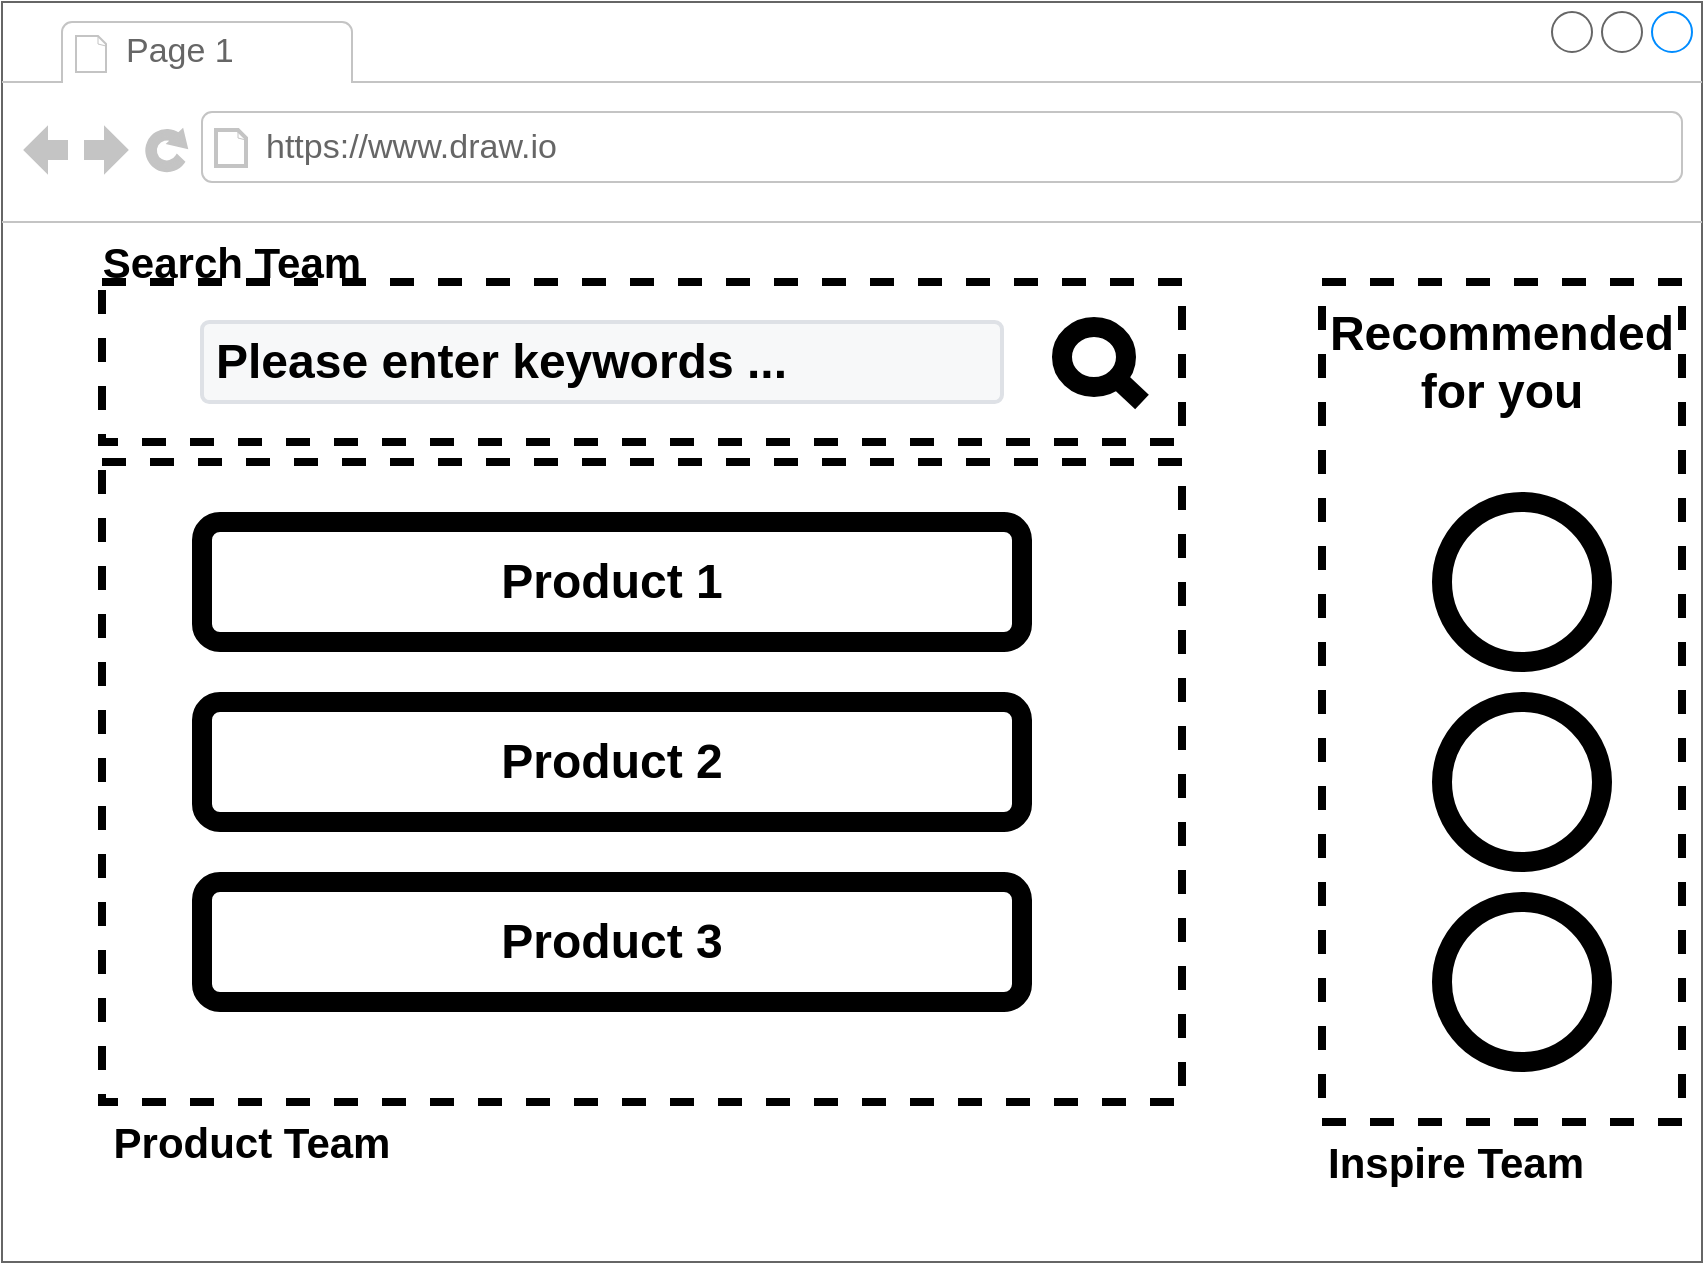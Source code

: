 <mxfile>
    <diagram id="B9imWvU3-mCyOA17thxm" name="Page-1">
        <mxGraphModel dx="1052" dy="804" grid="1" gridSize="10" guides="1" tooltips="1" connect="1" arrows="1" fold="1" page="1" pageScale="1" pageWidth="850" pageHeight="1100" math="0" shadow="0">
            <root>
                <mxCell id="0"/>
                <mxCell id="1" parent="0"/>
                <mxCell id="43" value="" style="group" vertex="1" connectable="0" parent="1">
                    <mxGeometry y="10" width="850" height="630" as="geometry"/>
                </mxCell>
                <mxCell id="24" value="" style="strokeWidth=1;shadow=0;dashed=0;align=center;html=1;shape=mxgraph.mockup.containers.browserWindow;rSize=0;strokeColor=#666666;strokeColor2=#008cff;strokeColor3=#c4c4c4;mainText=,;recursiveResize=0;" vertex="1" parent="43">
                    <mxGeometry width="850" height="630" as="geometry"/>
                </mxCell>
                <mxCell id="25" value="" style="rounded=0;whiteSpace=wrap;html=1;strokeWidth=4;dashed=1;fillColor=none;" vertex="1" parent="24">
                    <mxGeometry x="50" y="230" width="540" height="320" as="geometry"/>
                </mxCell>
                <mxCell id="26" value="" style="rounded=0;whiteSpace=wrap;html=1;strokeWidth=4;dashed=1;fillColor=none;" vertex="1" parent="24">
                    <mxGeometry x="50" y="140" width="540" height="80" as="geometry"/>
                </mxCell>
                <mxCell id="27" value="Page 1" style="strokeWidth=1;shadow=0;dashed=0;align=center;html=1;shape=mxgraph.mockup.containers.anchor;fontSize=17;fontColor=#666666;align=left;" vertex="1" parent="24">
                    <mxGeometry x="60" y="12" width="110" height="26" as="geometry"/>
                </mxCell>
                <mxCell id="28" value="https://www.draw.io" style="strokeWidth=1;shadow=0;dashed=0;align=center;html=1;shape=mxgraph.mockup.containers.anchor;rSize=0;fontSize=17;fontColor=#666666;align=left;" vertex="1" parent="24">
                    <mxGeometry x="130" y="60" width="250" height="26" as="geometry"/>
                </mxCell>
                <mxCell id="29" value="&lt;font color=&quot;#000000&quot;&gt;&lt;span style=&quot;font-size: 24px&quot;&gt;&lt;b&gt;Please enter keywords ...&lt;/b&gt;&lt;/span&gt;&lt;/font&gt;" style="rounded=1;arcSize=9;fillColor=#F7F8F9;align=left;spacingLeft=5;strokeColor=#DEE1E6;html=1;strokeWidth=2;fontSize=12" vertex="1" parent="24">
                    <mxGeometry x="100" y="160" width="400" height="40" as="geometry"/>
                </mxCell>
                <mxCell id="30" value="" style="html=1;verticalLabelPosition=bottom;align=center;labelBackgroundColor=#ffffff;verticalAlign=top;strokeWidth=10;shadow=0;dashed=0;shape=mxgraph.ios7.icons.looking_glass;" vertex="1" parent="24">
                    <mxGeometry x="530" y="162.5" width="40" height="37.5" as="geometry"/>
                </mxCell>
                <mxCell id="31" value="&lt;b&gt;&lt;font style=&quot;font-size: 24px&quot;&gt;Product 1&lt;/font&gt;&lt;/b&gt;" style="rounded=1;whiteSpace=wrap;html=1;strokeWidth=10;" vertex="1" parent="24">
                    <mxGeometry x="100" y="260" width="410" height="60" as="geometry"/>
                </mxCell>
                <mxCell id="32" value="&lt;span&gt;&lt;b&gt;&lt;font style=&quot;font-size: 24px&quot;&gt;Product 2&lt;/font&gt;&lt;/b&gt;&lt;/span&gt;" style="rounded=1;whiteSpace=wrap;html=1;strokeWidth=10;" vertex="1" parent="24">
                    <mxGeometry x="100" y="350" width="410" height="60" as="geometry"/>
                </mxCell>
                <mxCell id="33" value="&lt;span&gt;&lt;b&gt;&lt;font style=&quot;font-size: 24px&quot;&gt;Product 3&lt;/font&gt;&lt;/b&gt;&lt;/span&gt;" style="rounded=1;whiteSpace=wrap;html=1;strokeWidth=10;" vertex="1" parent="24">
                    <mxGeometry x="100" y="440" width="410" height="60" as="geometry"/>
                </mxCell>
                <mxCell id="34" value="" style="ellipse;whiteSpace=wrap;html=1;aspect=fixed;strokeWidth=10;" vertex="1" parent="24">
                    <mxGeometry x="720" y="250" width="80" height="80" as="geometry"/>
                </mxCell>
                <mxCell id="35" value="" style="ellipse;whiteSpace=wrap;html=1;aspect=fixed;strokeWidth=10;" vertex="1" parent="24">
                    <mxGeometry x="720" y="350" width="80" height="80" as="geometry"/>
                </mxCell>
                <mxCell id="36" value="" style="ellipse;whiteSpace=wrap;html=1;aspect=fixed;strokeWidth=10;" vertex="1" parent="24">
                    <mxGeometry x="720" y="450" width="80" height="80" as="geometry"/>
                </mxCell>
                <mxCell id="37" value="&lt;b&gt;&lt;font style=&quot;font-size: 24px&quot;&gt;Recommended for you&lt;/font&gt;&lt;/b&gt;" style="text;html=1;strokeColor=none;fillColor=none;align=center;verticalAlign=middle;whiteSpace=wrap;rounded=0;" vertex="1" parent="24">
                    <mxGeometry x="660" y="145" width="180" height="70" as="geometry"/>
                </mxCell>
                <mxCell id="38" value="&lt;b&gt;&lt;font style=&quot;font-size: 21px&quot;&gt;Search Team&lt;/font&gt;&lt;/b&gt;" style="text;html=1;strokeColor=none;fillColor=none;align=center;verticalAlign=middle;whiteSpace=wrap;rounded=0;dashed=1;" vertex="1" parent="24">
                    <mxGeometry x="45" y="120" width="140" height="20" as="geometry"/>
                </mxCell>
                <mxCell id="39" value="&lt;b&gt;&lt;font style=&quot;font-size: 21px&quot;&gt;Product Team&lt;/font&gt;&lt;/b&gt;" style="text;html=1;strokeColor=none;fillColor=none;align=center;verticalAlign=middle;whiteSpace=wrap;rounded=0;dashed=1;" vertex="1" parent="24">
                    <mxGeometry x="50" y="560" width="150" height="20" as="geometry"/>
                </mxCell>
                <mxCell id="40" value="&lt;b&gt;&lt;font style=&quot;font-size: 21px&quot;&gt;Inspire Team&lt;/font&gt;&lt;/b&gt;" style="text;html=1;strokeColor=none;fillColor=none;align=center;verticalAlign=middle;whiteSpace=wrap;rounded=0;dashed=1;" vertex="1" parent="24">
                    <mxGeometry x="652" y="570" width="150" height="20" as="geometry"/>
                </mxCell>
                <mxCell id="41" value="" style="rounded=0;whiteSpace=wrap;html=1;strokeWidth=4;dashed=1;fillColor=none;" vertex="1" parent="43">
                    <mxGeometry x="660" y="140" width="180" height="420" as="geometry"/>
                </mxCell>
            </root>
        </mxGraphModel>
    </diagram>
</mxfile>